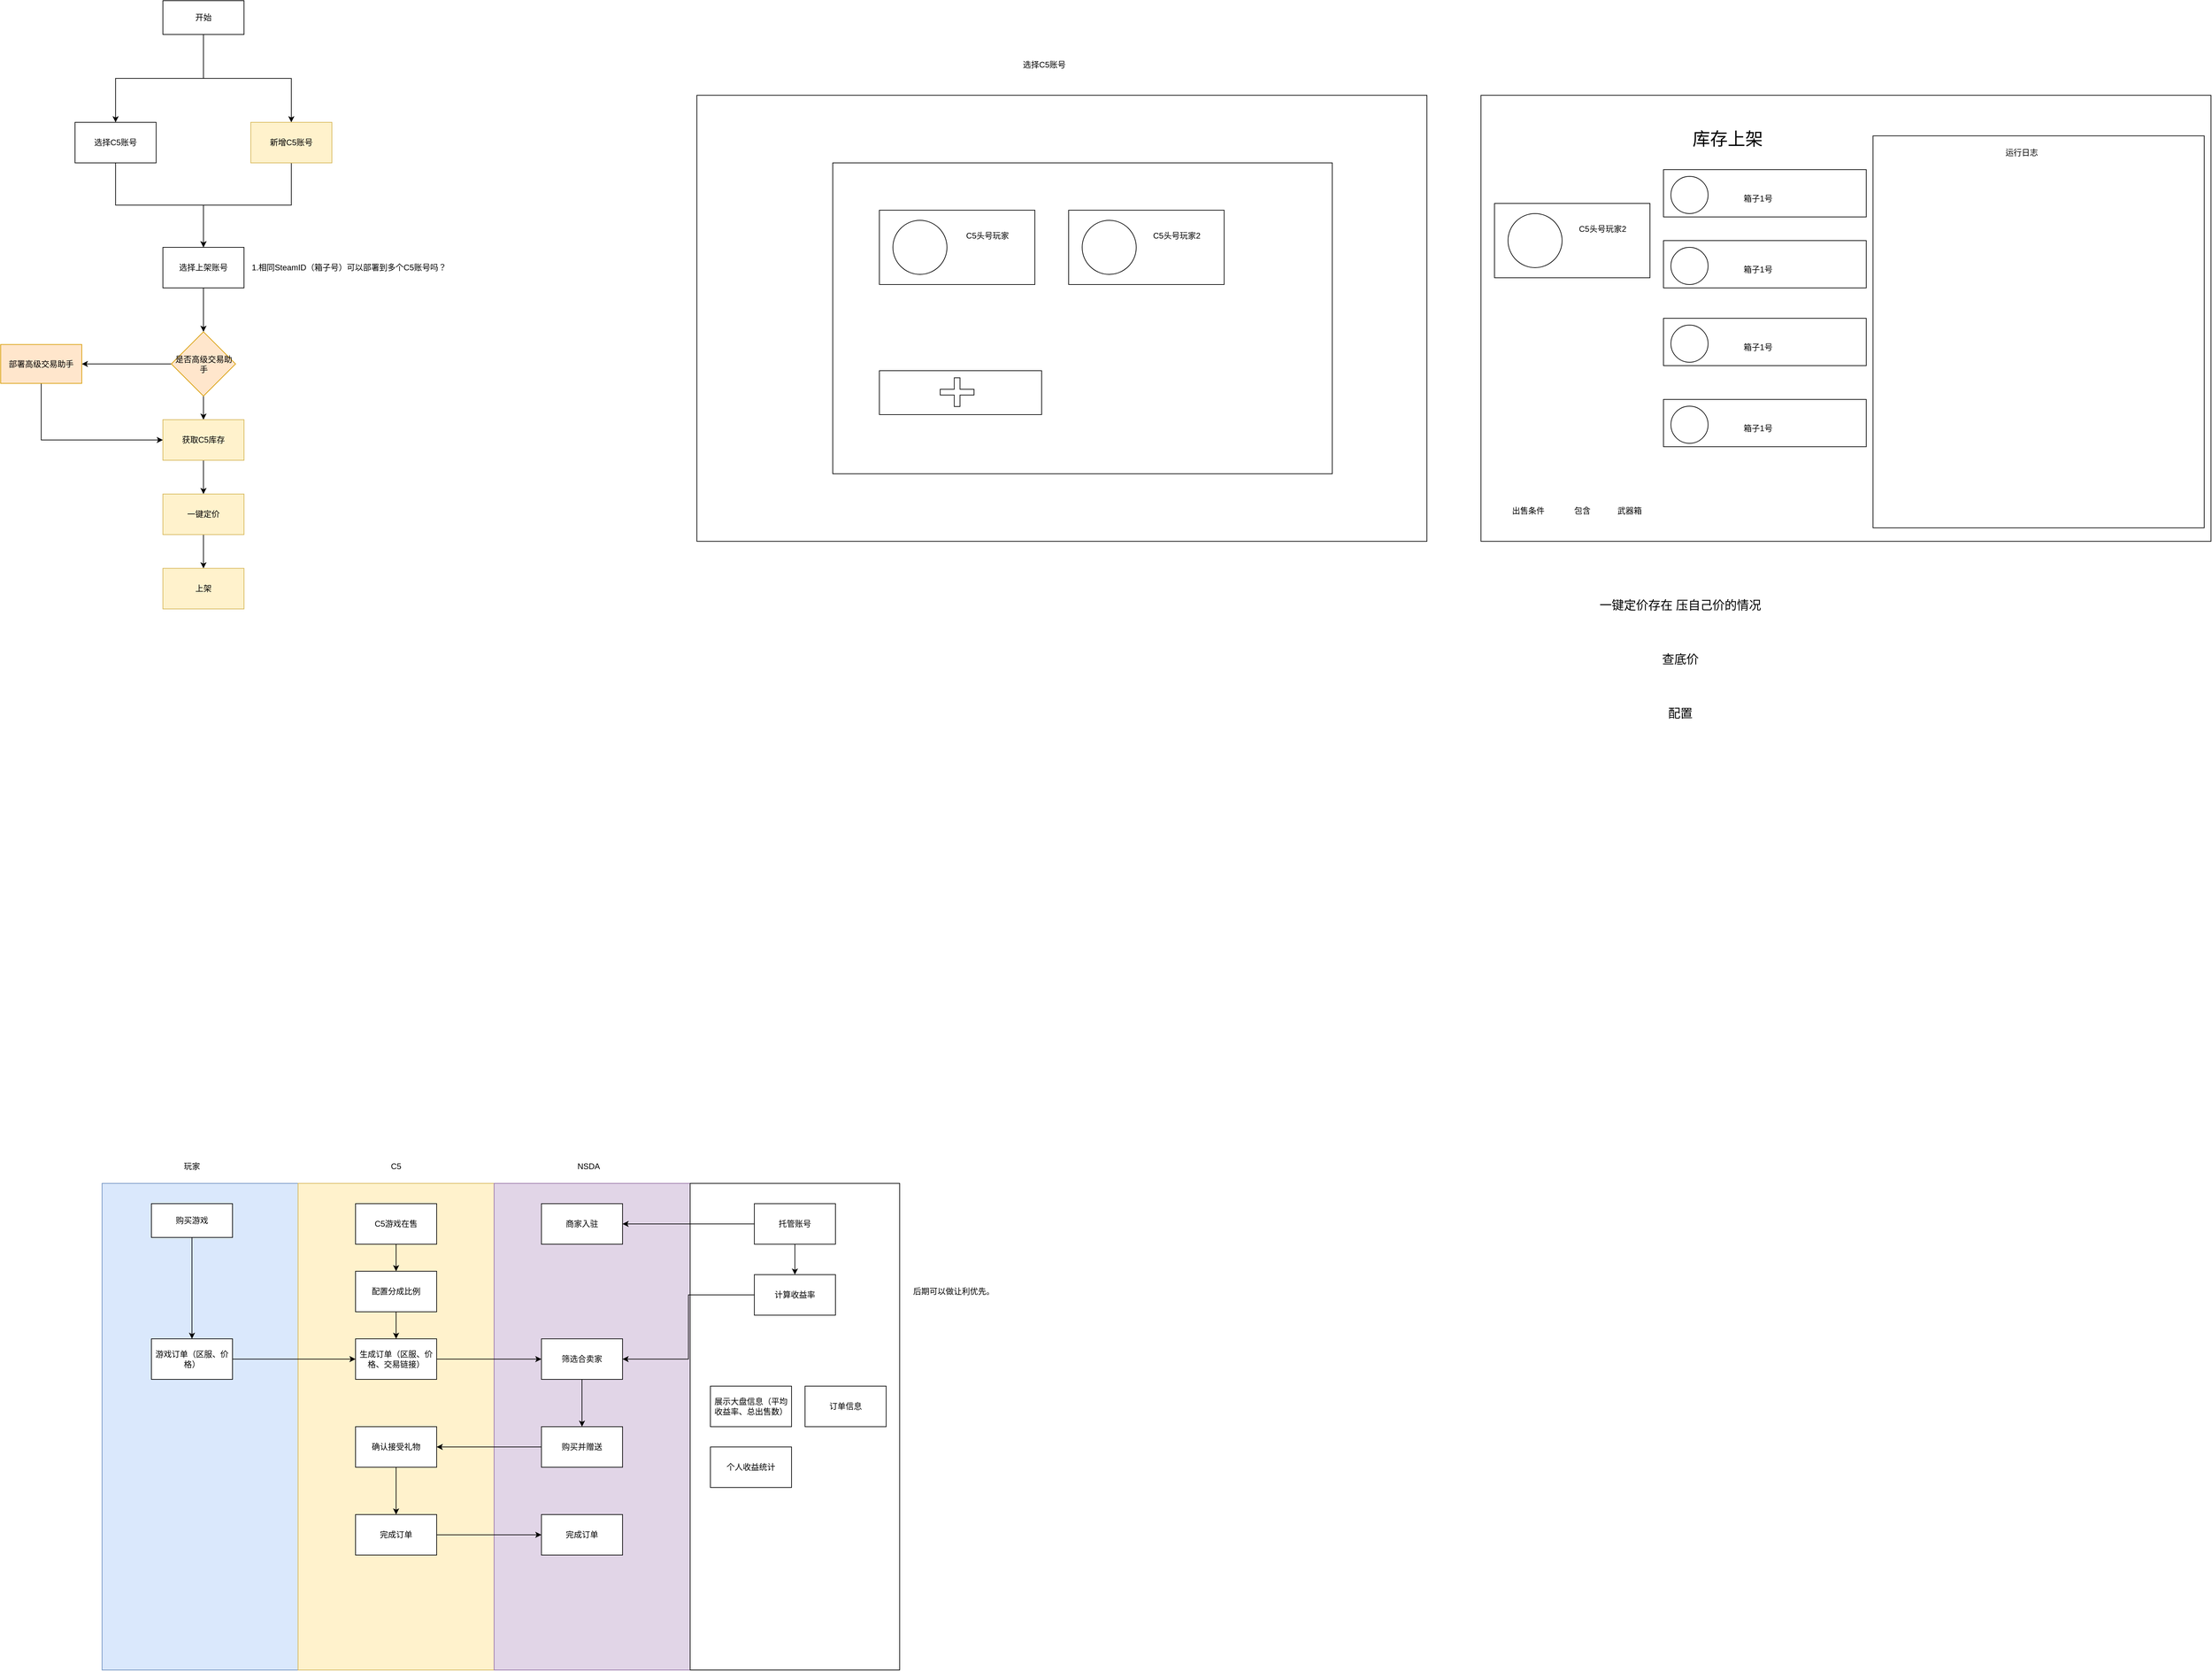 <mxfile version="22.1.21" type="github">
  <diagram name="第 1 页" id="aGH2QpLc68iEzxAH5Frq">
    <mxGraphModel dx="1242" dy="785" grid="1" gridSize="10" guides="1" tooltips="1" connect="1" arrows="1" fold="1" page="1" pageScale="1" pageWidth="827" pageHeight="1169" math="0" shadow="0">
      <root>
        <mxCell id="0" />
        <mxCell id="1" parent="0" />
        <mxCell id="kBOYhMCeE8Wx69wTbL92-3" style="edgeStyle=orthogonalEdgeStyle;rounded=0;orthogonalLoop=1;jettySize=auto;html=1;exitX=0.5;exitY=1;exitDx=0;exitDy=0;entryX=0.5;entryY=0;entryDx=0;entryDy=0;" parent="1" source="kBOYhMCeE8Wx69wTbL92-1" target="kBOYhMCeE8Wx69wTbL92-2" edge="1">
          <mxGeometry relative="1" as="geometry" />
        </mxCell>
        <mxCell id="kBOYhMCeE8Wx69wTbL92-8" style="edgeStyle=orthogonalEdgeStyle;rounded=0;orthogonalLoop=1;jettySize=auto;html=1;exitX=0.5;exitY=1;exitDx=0;exitDy=0;" parent="1" source="kBOYhMCeE8Wx69wTbL92-1" target="kBOYhMCeE8Wx69wTbL92-7" edge="1">
          <mxGeometry relative="1" as="geometry" />
        </mxCell>
        <mxCell id="kBOYhMCeE8Wx69wTbL92-1" value="开始" style="rounded=0;whiteSpace=wrap;html=1;" parent="1" vertex="1">
          <mxGeometry x="250" y="220" width="120" height="50" as="geometry" />
        </mxCell>
        <mxCell id="kBOYhMCeE8Wx69wTbL92-9" style="edgeStyle=orthogonalEdgeStyle;rounded=0;orthogonalLoop=1;jettySize=auto;html=1;exitX=0.5;exitY=1;exitDx=0;exitDy=0;entryX=0.5;entryY=0;entryDx=0;entryDy=0;" parent="1" source="kBOYhMCeE8Wx69wTbL92-2" target="kBOYhMCeE8Wx69wTbL92-11" edge="1">
          <mxGeometry relative="1" as="geometry">
            <mxPoint x="310" y="580" as="targetPoint" />
          </mxGeometry>
        </mxCell>
        <mxCell id="kBOYhMCeE8Wx69wTbL92-2" value="选择C5账号" style="rounded=0;whiteSpace=wrap;html=1;" parent="1" vertex="1">
          <mxGeometry x="120" y="400" width="120" height="60" as="geometry" />
        </mxCell>
        <mxCell id="kBOYhMCeE8Wx69wTbL92-10" style="edgeStyle=orthogonalEdgeStyle;rounded=0;orthogonalLoop=1;jettySize=auto;html=1;exitX=0.5;exitY=1;exitDx=0;exitDy=0;entryX=0.5;entryY=0;entryDx=0;entryDy=0;" parent="1" source="kBOYhMCeE8Wx69wTbL92-7" target="kBOYhMCeE8Wx69wTbL92-11" edge="1">
          <mxGeometry relative="1" as="geometry">
            <mxPoint x="310" y="580" as="targetPoint" />
          </mxGeometry>
        </mxCell>
        <mxCell id="kBOYhMCeE8Wx69wTbL92-7" value="新增C5账号" style="rounded=0;whiteSpace=wrap;html=1;fillColor=#fff2cc;strokeColor=#d6b656;" parent="1" vertex="1">
          <mxGeometry x="380" y="400" width="120" height="60" as="geometry" />
        </mxCell>
        <mxCell id="kBOYhMCeE8Wx69wTbL92-13" value="" style="edgeStyle=orthogonalEdgeStyle;rounded=0;orthogonalLoop=1;jettySize=auto;html=1;" parent="1" source="kBOYhMCeE8Wx69wTbL92-11" target="kBOYhMCeE8Wx69wTbL92-12" edge="1">
          <mxGeometry relative="1" as="geometry" />
        </mxCell>
        <mxCell id="kBOYhMCeE8Wx69wTbL92-11" value="选择上架账号" style="rounded=0;whiteSpace=wrap;html=1;" parent="1" vertex="1">
          <mxGeometry x="250" y="585" width="120" height="60" as="geometry" />
        </mxCell>
        <mxCell id="kBOYhMCeE8Wx69wTbL92-20" value="" style="edgeStyle=orthogonalEdgeStyle;rounded=0;orthogonalLoop=1;jettySize=auto;html=1;" parent="1" source="kBOYhMCeE8Wx69wTbL92-12" target="kBOYhMCeE8Wx69wTbL92-19" edge="1">
          <mxGeometry relative="1" as="geometry" />
        </mxCell>
        <mxCell id="kBOYhMCeE8Wx69wTbL92-23" style="edgeStyle=orthogonalEdgeStyle;rounded=0;orthogonalLoop=1;jettySize=auto;html=1;exitX=0.5;exitY=1;exitDx=0;exitDy=0;entryX=0.5;entryY=0;entryDx=0;entryDy=0;" parent="1" source="kBOYhMCeE8Wx69wTbL92-12" target="kBOYhMCeE8Wx69wTbL92-22" edge="1">
          <mxGeometry relative="1" as="geometry" />
        </mxCell>
        <mxCell id="kBOYhMCeE8Wx69wTbL92-12" value="是否高级交易助手" style="rhombus;whiteSpace=wrap;html=1;rounded=0;fillColor=#ffe6cc;strokeColor=#d79b00;" parent="1" vertex="1">
          <mxGeometry x="262.5" y="710" width="95" height="95" as="geometry" />
        </mxCell>
        <mxCell id="kBOYhMCeE8Wx69wTbL92-18" value="" style="edgeStyle=orthogonalEdgeStyle;rounded=0;orthogonalLoop=1;jettySize=auto;html=1;" parent="1" source="kBOYhMCeE8Wx69wTbL92-15" target="kBOYhMCeE8Wx69wTbL92-17" edge="1">
          <mxGeometry relative="1" as="geometry" />
        </mxCell>
        <mxCell id="kBOYhMCeE8Wx69wTbL92-15" value="一键定价" style="whiteSpace=wrap;html=1;rounded=0;fillColor=#fff2cc;strokeColor=#d6b656;" parent="1" vertex="1">
          <mxGeometry x="250" y="950" width="120" height="60" as="geometry" />
        </mxCell>
        <mxCell id="kBOYhMCeE8Wx69wTbL92-17" value="上架" style="whiteSpace=wrap;html=1;rounded=0;fillColor=#fff2cc;strokeColor=#d6b656;" parent="1" vertex="1">
          <mxGeometry x="250" y="1060" width="120" height="60" as="geometry" />
        </mxCell>
        <mxCell id="kBOYhMCeE8Wx69wTbL92-21" style="edgeStyle=orthogonalEdgeStyle;rounded=0;orthogonalLoop=1;jettySize=auto;html=1;exitX=0.5;exitY=1;exitDx=0;exitDy=0;entryX=0;entryY=0.5;entryDx=0;entryDy=0;" parent="1" source="kBOYhMCeE8Wx69wTbL92-19" target="kBOYhMCeE8Wx69wTbL92-22" edge="1">
          <mxGeometry relative="1" as="geometry" />
        </mxCell>
        <mxCell id="kBOYhMCeE8Wx69wTbL92-19" value="部署高级交易助手" style="whiteSpace=wrap;html=1;rounded=0;fillColor=#ffe6cc;strokeColor=#d79b00;" parent="1" vertex="1">
          <mxGeometry x="10" y="728.75" width="120" height="57.5" as="geometry" />
        </mxCell>
        <mxCell id="kBOYhMCeE8Wx69wTbL92-24" style="edgeStyle=orthogonalEdgeStyle;rounded=0;orthogonalLoop=1;jettySize=auto;html=1;exitX=0.5;exitY=1;exitDx=0;exitDy=0;entryX=0.5;entryY=0;entryDx=0;entryDy=0;" parent="1" source="kBOYhMCeE8Wx69wTbL92-22" target="kBOYhMCeE8Wx69wTbL92-15" edge="1">
          <mxGeometry relative="1" as="geometry" />
        </mxCell>
        <mxCell id="kBOYhMCeE8Wx69wTbL92-22" value="获取C5库存" style="whiteSpace=wrap;html=1;rounded=0;fillColor=#fff2cc;strokeColor=#d6b656;" parent="1" vertex="1">
          <mxGeometry x="250" y="840" width="120" height="60" as="geometry" />
        </mxCell>
        <mxCell id="kBOYhMCeE8Wx69wTbL92-25" value="1.相同SteamID（箱子号）可以部署到多个C5账号吗？" style="text;html=1;align=center;verticalAlign=middle;resizable=0;points=[];autosize=1;strokeColor=none;fillColor=none;" parent="1" vertex="1">
          <mxGeometry x="370" y="600" width="310" height="30" as="geometry" />
        </mxCell>
        <mxCell id="kBOYhMCeE8Wx69wTbL92-26" value="" style="rounded=0;whiteSpace=wrap;html=1;" parent="1" vertex="1">
          <mxGeometry x="1040" y="360" width="1080" height="660" as="geometry" />
        </mxCell>
        <mxCell id="kBOYhMCeE8Wx69wTbL92-27" value="选择C5账号" style="text;html=1;strokeColor=none;fillColor=none;align=center;verticalAlign=middle;whiteSpace=wrap;rounded=0;" parent="1" vertex="1">
          <mxGeometry x="1454" y="290" width="200" height="50" as="geometry" />
        </mxCell>
        <mxCell id="kBOYhMCeE8Wx69wTbL92-28" value="" style="rounded=0;whiteSpace=wrap;html=1;" parent="1" vertex="1">
          <mxGeometry x="1241" y="460" width="739" height="460" as="geometry" />
        </mxCell>
        <mxCell id="kBOYhMCeE8Wx69wTbL92-29" value="" style="rounded=0;whiteSpace=wrap;html=1;" parent="1" vertex="1">
          <mxGeometry x="1310" y="530" width="230" height="110" as="geometry" />
        </mxCell>
        <mxCell id="kBOYhMCeE8Wx69wTbL92-30" value="" style="ellipse;whiteSpace=wrap;html=1;aspect=fixed;" parent="1" vertex="1">
          <mxGeometry x="1330" y="545" width="80" height="80" as="geometry" />
        </mxCell>
        <mxCell id="kBOYhMCeE8Wx69wTbL92-31" value="C5头号玩家" style="text;html=1;strokeColor=none;fillColor=none;align=center;verticalAlign=middle;whiteSpace=wrap;rounded=0;" parent="1" vertex="1">
          <mxGeometry x="1420" y="550" width="100" height="35" as="geometry" />
        </mxCell>
        <mxCell id="kBOYhMCeE8Wx69wTbL92-32" value="" style="rounded=0;whiteSpace=wrap;html=1;" parent="1" vertex="1">
          <mxGeometry x="1590" y="530" width="230" height="110" as="geometry" />
        </mxCell>
        <mxCell id="kBOYhMCeE8Wx69wTbL92-33" value="" style="ellipse;whiteSpace=wrap;html=1;aspect=fixed;" parent="1" vertex="1">
          <mxGeometry x="1610" y="545" width="80" height="80" as="geometry" />
        </mxCell>
        <mxCell id="kBOYhMCeE8Wx69wTbL92-34" value="C5头号玩家2" style="text;html=1;strokeColor=none;fillColor=none;align=center;verticalAlign=middle;whiteSpace=wrap;rounded=0;" parent="1" vertex="1">
          <mxGeometry x="1700" y="550" width="100" height="35" as="geometry" />
        </mxCell>
        <mxCell id="kBOYhMCeE8Wx69wTbL92-35" value="" style="rounded=0;whiteSpace=wrap;html=1;" parent="1" vertex="1">
          <mxGeometry x="1310" y="767.5" width="240" height="65" as="geometry" />
        </mxCell>
        <mxCell id="kBOYhMCeE8Wx69wTbL92-36" value="" style="shape=cross;whiteSpace=wrap;html=1;" parent="1" vertex="1">
          <mxGeometry x="1400" y="778" width="50" height="42.5" as="geometry" />
        </mxCell>
        <mxCell id="kBOYhMCeE8Wx69wTbL92-38" value="" style="rounded=0;whiteSpace=wrap;html=1;" parent="1" vertex="1">
          <mxGeometry x="2200" y="360" width="1080" height="660" as="geometry" />
        </mxCell>
        <mxCell id="kBOYhMCeE8Wx69wTbL92-39" value="" style="rounded=0;whiteSpace=wrap;html=1;" parent="1" vertex="1">
          <mxGeometry x="2220" y="520" width="230" height="110" as="geometry" />
        </mxCell>
        <mxCell id="kBOYhMCeE8Wx69wTbL92-40" value="" style="ellipse;whiteSpace=wrap;html=1;aspect=fixed;" parent="1" vertex="1">
          <mxGeometry x="2240" y="535" width="80" height="80" as="geometry" />
        </mxCell>
        <mxCell id="kBOYhMCeE8Wx69wTbL92-41" value="C5头号玩家2" style="text;html=1;strokeColor=none;fillColor=none;align=center;verticalAlign=middle;whiteSpace=wrap;rounded=0;" parent="1" vertex="1">
          <mxGeometry x="2330" y="540" width="100" height="35" as="geometry" />
        </mxCell>
        <mxCell id="kBOYhMCeE8Wx69wTbL92-42" value="&lt;font style=&quot;font-size: 26px;&quot;&gt;库存上架&lt;/font&gt;" style="text;html=1;strokeColor=none;fillColor=none;align=center;verticalAlign=middle;whiteSpace=wrap;rounded=0;" parent="1" vertex="1">
          <mxGeometry x="2430" y="390" width="270" height="70" as="geometry" />
        </mxCell>
        <mxCell id="kBOYhMCeE8Wx69wTbL92-43" value="" style="rounded=0;whiteSpace=wrap;html=1;" parent="1" vertex="1">
          <mxGeometry x="2470" y="470" width="300" height="70" as="geometry" />
        </mxCell>
        <mxCell id="kBOYhMCeE8Wx69wTbL92-44" value="" style="ellipse;whiteSpace=wrap;html=1;aspect=fixed;" parent="1" vertex="1">
          <mxGeometry x="2481" y="480" width="55" height="55" as="geometry" />
        </mxCell>
        <mxCell id="kBOYhMCeE8Wx69wTbL92-45" value="箱子1号" style="text;html=1;strokeColor=none;fillColor=none;align=center;verticalAlign=middle;whiteSpace=wrap;rounded=0;" parent="1" vertex="1">
          <mxGeometry x="2560" y="495" width="100" height="35" as="geometry" />
        </mxCell>
        <mxCell id="kBOYhMCeE8Wx69wTbL92-46" value="" style="rounded=0;whiteSpace=wrap;html=1;" parent="1" vertex="1">
          <mxGeometry x="2470" y="575" width="300" height="70" as="geometry" />
        </mxCell>
        <mxCell id="kBOYhMCeE8Wx69wTbL92-47" value="" style="ellipse;whiteSpace=wrap;html=1;aspect=fixed;" parent="1" vertex="1">
          <mxGeometry x="2481" y="585" width="55" height="55" as="geometry" />
        </mxCell>
        <mxCell id="kBOYhMCeE8Wx69wTbL92-48" value="箱子1号" style="text;html=1;strokeColor=none;fillColor=none;align=center;verticalAlign=middle;whiteSpace=wrap;rounded=0;" parent="1" vertex="1">
          <mxGeometry x="2560" y="600" width="100" height="35" as="geometry" />
        </mxCell>
        <mxCell id="kBOYhMCeE8Wx69wTbL92-55" value="" style="rounded=0;whiteSpace=wrap;html=1;" parent="1" vertex="1">
          <mxGeometry x="2470" y="690" width="300" height="70" as="geometry" />
        </mxCell>
        <mxCell id="kBOYhMCeE8Wx69wTbL92-56" value="" style="ellipse;whiteSpace=wrap;html=1;aspect=fixed;" parent="1" vertex="1">
          <mxGeometry x="2481" y="700" width="55" height="55" as="geometry" />
        </mxCell>
        <mxCell id="kBOYhMCeE8Wx69wTbL92-57" value="箱子1号" style="text;html=1;strokeColor=none;fillColor=none;align=center;verticalAlign=middle;whiteSpace=wrap;rounded=0;" parent="1" vertex="1">
          <mxGeometry x="2560" y="715" width="100" height="35" as="geometry" />
        </mxCell>
        <mxCell id="kBOYhMCeE8Wx69wTbL92-58" value="" style="rounded=0;whiteSpace=wrap;html=1;" parent="1" vertex="1">
          <mxGeometry x="2470" y="810" width="300" height="70" as="geometry" />
        </mxCell>
        <mxCell id="kBOYhMCeE8Wx69wTbL92-59" value="" style="ellipse;whiteSpace=wrap;html=1;aspect=fixed;" parent="1" vertex="1">
          <mxGeometry x="2481" y="820" width="55" height="55" as="geometry" />
        </mxCell>
        <mxCell id="kBOYhMCeE8Wx69wTbL92-60" value="箱子1号" style="text;html=1;strokeColor=none;fillColor=none;align=center;verticalAlign=middle;whiteSpace=wrap;rounded=0;" parent="1" vertex="1">
          <mxGeometry x="2560" y="835" width="100" height="35" as="geometry" />
        </mxCell>
        <mxCell id="kBOYhMCeE8Wx69wTbL92-61" value="出售条件" style="text;html=1;strokeColor=none;fillColor=none;align=center;verticalAlign=middle;whiteSpace=wrap;rounded=0;" parent="1" vertex="1">
          <mxGeometry x="2240" y="960" width="60" height="30" as="geometry" />
        </mxCell>
        <mxCell id="kBOYhMCeE8Wx69wTbL92-62" value="包含" style="text;html=1;strokeColor=none;fillColor=none;align=center;verticalAlign=middle;whiteSpace=wrap;rounded=0;" parent="1" vertex="1">
          <mxGeometry x="2320" y="960" width="60" height="30" as="geometry" />
        </mxCell>
        <mxCell id="kBOYhMCeE8Wx69wTbL92-63" value="武器箱" style="text;html=1;strokeColor=none;fillColor=none;align=center;verticalAlign=middle;whiteSpace=wrap;rounded=0;" parent="1" vertex="1">
          <mxGeometry x="2390" y="960" width="60" height="30" as="geometry" />
        </mxCell>
        <mxCell id="kBOYhMCeE8Wx69wTbL92-64" value="" style="rounded=0;whiteSpace=wrap;html=1;" parent="1" vertex="1">
          <mxGeometry x="2780" y="420" width="490" height="580" as="geometry" />
        </mxCell>
        <mxCell id="kBOYhMCeE8Wx69wTbL92-65" value="运行日志" style="text;html=1;strokeColor=none;fillColor=none;align=center;verticalAlign=middle;whiteSpace=wrap;rounded=0;" parent="1" vertex="1">
          <mxGeometry x="2970" y="430" width="60" height="30" as="geometry" />
        </mxCell>
        <mxCell id="kBOYhMCeE8Wx69wTbL92-66" value="&lt;font style=&quot;font-size: 18px;&quot;&gt;一键定价存在 压自己价的情况&lt;/font&gt;" style="text;html=1;strokeColor=none;fillColor=none;align=center;verticalAlign=middle;whiteSpace=wrap;rounded=0;" parent="1" vertex="1">
          <mxGeometry x="2320" y="1080" width="350" height="70" as="geometry" />
        </mxCell>
        <mxCell id="kBOYhMCeE8Wx69wTbL92-67" value="&lt;span style=&quot;font-size: 18px;&quot;&gt;查底价&lt;/span&gt;" style="text;html=1;strokeColor=none;fillColor=none;align=center;verticalAlign=middle;whiteSpace=wrap;rounded=0;" parent="1" vertex="1">
          <mxGeometry x="2320" y="1160" width="350" height="70" as="geometry" />
        </mxCell>
        <mxCell id="kBOYhMCeE8Wx69wTbL92-68" value="&lt;span style=&quot;font-size: 18px;&quot;&gt;配置&lt;/span&gt;" style="text;html=1;strokeColor=none;fillColor=none;align=center;verticalAlign=middle;whiteSpace=wrap;rounded=0;" parent="1" vertex="1">
          <mxGeometry x="2320" y="1240" width="350" height="70" as="geometry" />
        </mxCell>
        <mxCell id="50b1M_nAU0WNGpQb60dn-2" value="" style="rounded=0;whiteSpace=wrap;html=1;fillColor=#dae8fc;strokeColor=#6c8ebf;" vertex="1" parent="1">
          <mxGeometry x="160" y="1970" width="290" height="720" as="geometry" />
        </mxCell>
        <mxCell id="50b1M_nAU0WNGpQb60dn-3" value="" style="rounded=0;whiteSpace=wrap;html=1;fillColor=#fff2cc;strokeColor=#d6b656;" vertex="1" parent="1">
          <mxGeometry x="450" y="1970" width="290" height="720" as="geometry" />
        </mxCell>
        <mxCell id="50b1M_nAU0WNGpQb60dn-4" value="" style="rounded=0;whiteSpace=wrap;html=1;fillColor=#e1d5e7;strokeColor=#9673a6;" vertex="1" parent="1">
          <mxGeometry x="740" y="1970" width="290" height="720" as="geometry" />
        </mxCell>
        <mxCell id="50b1M_nAU0WNGpQb60dn-5" value="玩家" style="text;html=1;strokeColor=none;fillColor=none;align=center;verticalAlign=middle;whiteSpace=wrap;rounded=0;" vertex="1" parent="1">
          <mxGeometry x="263" y="1930" width="60" height="30" as="geometry" />
        </mxCell>
        <mxCell id="50b1M_nAU0WNGpQb60dn-6" value="C5" style="text;html=1;strokeColor=none;fillColor=none;align=center;verticalAlign=middle;whiteSpace=wrap;rounded=0;" vertex="1" parent="1">
          <mxGeometry x="565" y="1930" width="60" height="30" as="geometry" />
        </mxCell>
        <mxCell id="50b1M_nAU0WNGpQb60dn-7" value="NSDA" style="text;html=1;strokeColor=none;fillColor=none;align=center;verticalAlign=middle;whiteSpace=wrap;rounded=0;" vertex="1" parent="1">
          <mxGeometry x="850" y="1930" width="60" height="30" as="geometry" />
        </mxCell>
        <mxCell id="50b1M_nAU0WNGpQb60dn-25" style="edgeStyle=orthogonalEdgeStyle;rounded=0;orthogonalLoop=1;jettySize=auto;html=1;exitX=0.5;exitY=1;exitDx=0;exitDy=0;entryX=0.5;entryY=0;entryDx=0;entryDy=0;" edge="1" parent="1" source="50b1M_nAU0WNGpQb60dn-9" target="50b1M_nAU0WNGpQb60dn-11">
          <mxGeometry relative="1" as="geometry" />
        </mxCell>
        <mxCell id="50b1M_nAU0WNGpQb60dn-9" value="C5游戏在售" style="rounded=0;whiteSpace=wrap;html=1;" vertex="1" parent="1">
          <mxGeometry x="535" y="2000" width="120" height="60" as="geometry" />
        </mxCell>
        <mxCell id="50b1M_nAU0WNGpQb60dn-10" value="商家入驻" style="rounded=0;whiteSpace=wrap;html=1;" vertex="1" parent="1">
          <mxGeometry x="810" y="2000" width="120" height="60" as="geometry" />
        </mxCell>
        <mxCell id="50b1M_nAU0WNGpQb60dn-30" style="edgeStyle=orthogonalEdgeStyle;rounded=0;orthogonalLoop=1;jettySize=auto;html=1;exitX=0.5;exitY=1;exitDx=0;exitDy=0;entryX=0.5;entryY=0;entryDx=0;entryDy=0;" edge="1" parent="1" source="50b1M_nAU0WNGpQb60dn-11" target="50b1M_nAU0WNGpQb60dn-16">
          <mxGeometry relative="1" as="geometry" />
        </mxCell>
        <mxCell id="50b1M_nAU0WNGpQb60dn-11" value="配置分成比例" style="rounded=0;whiteSpace=wrap;html=1;" vertex="1" parent="1">
          <mxGeometry x="535" y="2100" width="120" height="60" as="geometry" />
        </mxCell>
        <mxCell id="50b1M_nAU0WNGpQb60dn-14" value="后期可以做让利优先。" style="text;html=1;strokeColor=none;fillColor=none;align=center;verticalAlign=middle;whiteSpace=wrap;rounded=0;" vertex="1" parent="1">
          <mxGeometry x="1300" y="2115" width="240" height="30" as="geometry" />
        </mxCell>
        <mxCell id="50b1M_nAU0WNGpQb60dn-18" style="edgeStyle=orthogonalEdgeStyle;rounded=0;orthogonalLoop=1;jettySize=auto;html=1;exitX=0.5;exitY=1;exitDx=0;exitDy=0;entryX=0.5;entryY=0;entryDx=0;entryDy=0;" edge="1" parent="1" source="50b1M_nAU0WNGpQb60dn-15" target="50b1M_nAU0WNGpQb60dn-17">
          <mxGeometry relative="1" as="geometry" />
        </mxCell>
        <mxCell id="50b1M_nAU0WNGpQb60dn-15" value="购买游戏" style="rounded=0;whiteSpace=wrap;html=1;" vertex="1" parent="1">
          <mxGeometry x="233" y="2000" width="120" height="50" as="geometry" />
        </mxCell>
        <mxCell id="50b1M_nAU0WNGpQb60dn-21" style="edgeStyle=orthogonalEdgeStyle;rounded=0;orthogonalLoop=1;jettySize=auto;html=1;exitX=1;exitY=0.5;exitDx=0;exitDy=0;entryX=0;entryY=0.5;entryDx=0;entryDy=0;" edge="1" parent="1" source="50b1M_nAU0WNGpQb60dn-16" target="50b1M_nAU0WNGpQb60dn-20">
          <mxGeometry relative="1" as="geometry" />
        </mxCell>
        <mxCell id="50b1M_nAU0WNGpQb60dn-16" value="生成订单（区服、价格、交易链接）" style="rounded=0;whiteSpace=wrap;html=1;" vertex="1" parent="1">
          <mxGeometry x="535" y="2200" width="120" height="60" as="geometry" />
        </mxCell>
        <mxCell id="50b1M_nAU0WNGpQb60dn-19" style="edgeStyle=orthogonalEdgeStyle;rounded=0;orthogonalLoop=1;jettySize=auto;html=1;exitX=1;exitY=0.5;exitDx=0;exitDy=0;" edge="1" parent="1" source="50b1M_nAU0WNGpQb60dn-17" target="50b1M_nAU0WNGpQb60dn-16">
          <mxGeometry relative="1" as="geometry" />
        </mxCell>
        <mxCell id="50b1M_nAU0WNGpQb60dn-17" value="游戏订单（区服、价格）" style="rounded=0;whiteSpace=wrap;html=1;" vertex="1" parent="1">
          <mxGeometry x="233" y="2200" width="120" height="60" as="geometry" />
        </mxCell>
        <mxCell id="50b1M_nAU0WNGpQb60dn-27" style="edgeStyle=orthogonalEdgeStyle;rounded=0;orthogonalLoop=1;jettySize=auto;html=1;exitX=0.5;exitY=1;exitDx=0;exitDy=0;" edge="1" parent="1" source="50b1M_nAU0WNGpQb60dn-20" target="50b1M_nAU0WNGpQb60dn-22">
          <mxGeometry relative="1" as="geometry" />
        </mxCell>
        <mxCell id="50b1M_nAU0WNGpQb60dn-20" value="筛选合卖家" style="rounded=0;whiteSpace=wrap;html=1;" vertex="1" parent="1">
          <mxGeometry x="810" y="2200" width="120" height="60" as="geometry" />
        </mxCell>
        <mxCell id="50b1M_nAU0WNGpQb60dn-28" style="edgeStyle=orthogonalEdgeStyle;rounded=0;orthogonalLoop=1;jettySize=auto;html=1;exitX=0;exitY=0.5;exitDx=0;exitDy=0;entryX=1;entryY=0.5;entryDx=0;entryDy=0;" edge="1" parent="1" source="50b1M_nAU0WNGpQb60dn-22" target="50b1M_nAU0WNGpQb60dn-23">
          <mxGeometry relative="1" as="geometry" />
        </mxCell>
        <mxCell id="50b1M_nAU0WNGpQb60dn-22" value="购买并赠送" style="rounded=0;whiteSpace=wrap;html=1;" vertex="1" parent="1">
          <mxGeometry x="810" y="2330" width="120" height="60" as="geometry" />
        </mxCell>
        <mxCell id="50b1M_nAU0WNGpQb60dn-29" style="edgeStyle=orthogonalEdgeStyle;rounded=0;orthogonalLoop=1;jettySize=auto;html=1;exitX=0.5;exitY=1;exitDx=0;exitDy=0;entryX=0.5;entryY=0;entryDx=0;entryDy=0;" edge="1" parent="1" source="50b1M_nAU0WNGpQb60dn-23" target="50b1M_nAU0WNGpQb60dn-24">
          <mxGeometry relative="1" as="geometry" />
        </mxCell>
        <mxCell id="50b1M_nAU0WNGpQb60dn-23" value="确认接受礼物" style="rounded=0;whiteSpace=wrap;html=1;" vertex="1" parent="1">
          <mxGeometry x="535" y="2330" width="120" height="60" as="geometry" />
        </mxCell>
        <mxCell id="50b1M_nAU0WNGpQb60dn-32" style="edgeStyle=orthogonalEdgeStyle;rounded=0;orthogonalLoop=1;jettySize=auto;html=1;exitX=1;exitY=0.5;exitDx=0;exitDy=0;entryX=0;entryY=0.5;entryDx=0;entryDy=0;" edge="1" parent="1" source="50b1M_nAU0WNGpQb60dn-24" target="50b1M_nAU0WNGpQb60dn-31">
          <mxGeometry relative="1" as="geometry" />
        </mxCell>
        <mxCell id="50b1M_nAU0WNGpQb60dn-33" value="" style="rounded=0;whiteSpace=wrap;html=1;" vertex="1" parent="1">
          <mxGeometry x="1030" y="1970" width="310" height="720" as="geometry" />
        </mxCell>
        <mxCell id="50b1M_nAU0WNGpQb60dn-24" value="完成订单" style="rounded=0;whiteSpace=wrap;html=1;" vertex="1" parent="1">
          <mxGeometry x="535" y="2460" width="120" height="60" as="geometry" />
        </mxCell>
        <mxCell id="50b1M_nAU0WNGpQb60dn-31" value="完成订单" style="rounded=0;whiteSpace=wrap;html=1;" vertex="1" parent="1">
          <mxGeometry x="810" y="2460" width="120" height="60" as="geometry" />
        </mxCell>
        <mxCell id="50b1M_nAU0WNGpQb60dn-35" style="edgeStyle=orthogonalEdgeStyle;rounded=0;orthogonalLoop=1;jettySize=auto;html=1;exitX=0;exitY=0.5;exitDx=0;exitDy=0;entryX=1;entryY=0.5;entryDx=0;entryDy=0;" edge="1" parent="1" source="50b1M_nAU0WNGpQb60dn-34" target="50b1M_nAU0WNGpQb60dn-10">
          <mxGeometry relative="1" as="geometry" />
        </mxCell>
        <mxCell id="50b1M_nAU0WNGpQb60dn-37" style="edgeStyle=orthogonalEdgeStyle;rounded=0;orthogonalLoop=1;jettySize=auto;html=1;exitX=0.5;exitY=1;exitDx=0;exitDy=0;entryX=0.5;entryY=0;entryDx=0;entryDy=0;" edge="1" parent="1" source="50b1M_nAU0WNGpQb60dn-34" target="50b1M_nAU0WNGpQb60dn-12">
          <mxGeometry relative="1" as="geometry" />
        </mxCell>
        <mxCell id="50b1M_nAU0WNGpQb60dn-34" value="托管账号" style="rounded=0;whiteSpace=wrap;html=1;" vertex="1" parent="1">
          <mxGeometry x="1125" y="2000" width="120" height="60" as="geometry" />
        </mxCell>
        <mxCell id="50b1M_nAU0WNGpQb60dn-36" style="edgeStyle=orthogonalEdgeStyle;rounded=0;orthogonalLoop=1;jettySize=auto;html=1;exitX=0;exitY=0.5;exitDx=0;exitDy=0;entryX=1;entryY=0.5;entryDx=0;entryDy=0;" edge="1" parent="1" source="50b1M_nAU0WNGpQb60dn-12" target="50b1M_nAU0WNGpQb60dn-20">
          <mxGeometry relative="1" as="geometry" />
        </mxCell>
        <mxCell id="50b1M_nAU0WNGpQb60dn-12" value="计算收益率" style="rounded=0;whiteSpace=wrap;html=1;" vertex="1" parent="1">
          <mxGeometry x="1125" y="2105" width="120" height="60" as="geometry" />
        </mxCell>
        <mxCell id="50b1M_nAU0WNGpQb60dn-40" value="展示大盘信息（平均收益率、总出售数）" style="rounded=0;whiteSpace=wrap;html=1;" vertex="1" parent="1">
          <mxGeometry x="1060" y="2270" width="120" height="60" as="geometry" />
        </mxCell>
        <mxCell id="50b1M_nAU0WNGpQb60dn-43" value="订单信息" style="rounded=0;whiteSpace=wrap;html=1;" vertex="1" parent="1">
          <mxGeometry x="1200" y="2270" width="120" height="60" as="geometry" />
        </mxCell>
        <mxCell id="50b1M_nAU0WNGpQb60dn-44" value="个人收益统计" style="rounded=0;whiteSpace=wrap;html=1;" vertex="1" parent="1">
          <mxGeometry x="1060" y="2360" width="120" height="60" as="geometry" />
        </mxCell>
      </root>
    </mxGraphModel>
  </diagram>
</mxfile>
